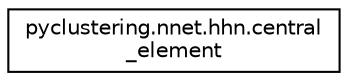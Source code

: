 digraph "Graphical Class Hierarchy"
{
 // INTERACTIVE_SVG=YES
 // LATEX_PDF_SIZE
  edge [fontname="Helvetica",fontsize="10",labelfontname="Helvetica",labelfontsize="10"];
  node [fontname="Helvetica",fontsize="10",shape=record];
  rankdir="LR";
  Node0 [label="pyclustering.nnet.hhn.central\l_element",height=0.2,width=0.4,color="black", fillcolor="white", style="filled",URL="$d7/db8/classpyclustering_1_1nnet_1_1hhn_1_1central__element.html",tooltip="Central element consist of two central neurons that are described by a little bit different dynamic t..."];
}
